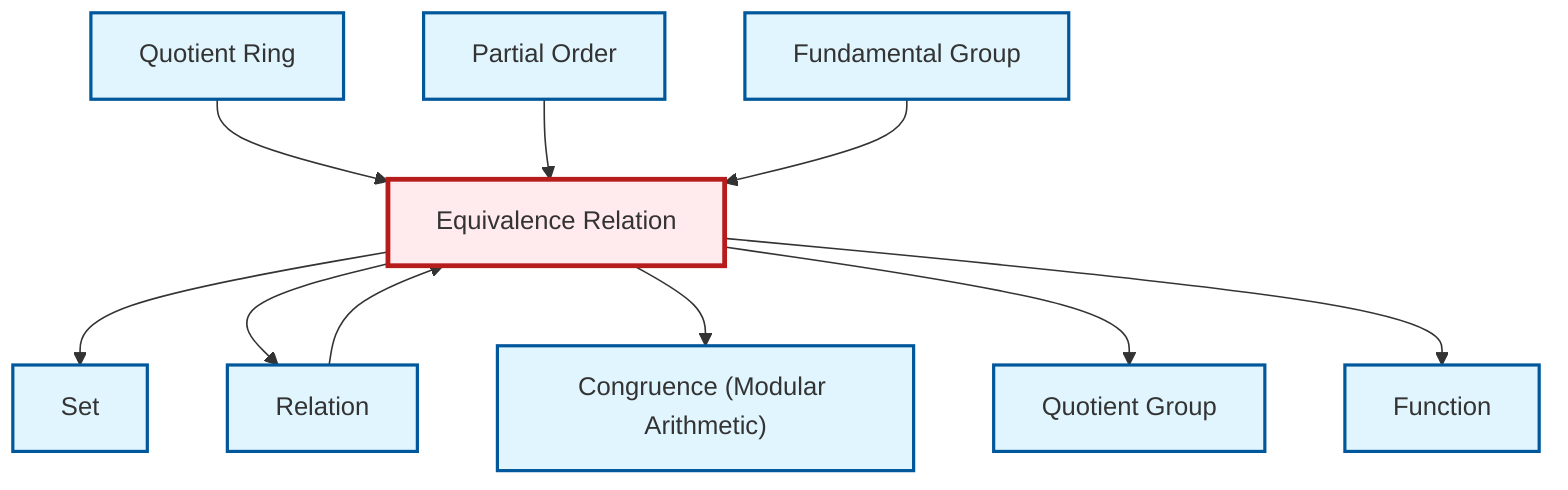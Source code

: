 graph TD
    classDef definition fill:#e1f5fe,stroke:#01579b,stroke-width:2px
    classDef theorem fill:#f3e5f5,stroke:#4a148c,stroke-width:2px
    classDef axiom fill:#fff3e0,stroke:#e65100,stroke-width:2px
    classDef example fill:#e8f5e9,stroke:#1b5e20,stroke-width:2px
    classDef current fill:#ffebee,stroke:#b71c1c,stroke-width:3px
    def-equivalence-relation["Equivalence Relation"]:::definition
    def-relation["Relation"]:::definition
    def-quotient-group["Quotient Group"]:::definition
    def-set["Set"]:::definition
    def-quotient-ring["Quotient Ring"]:::definition
    def-fundamental-group["Fundamental Group"]:::definition
    def-partial-order["Partial Order"]:::definition
    def-congruence["Congruence (Modular Arithmetic)"]:::definition
    def-function["Function"]:::definition
    def-equivalence-relation --> def-set
    def-equivalence-relation --> def-relation
    def-equivalence-relation --> def-congruence
    def-quotient-ring --> def-equivalence-relation
    def-partial-order --> def-equivalence-relation
    def-relation --> def-equivalence-relation
    def-equivalence-relation --> def-quotient-group
    def-fundamental-group --> def-equivalence-relation
    def-equivalence-relation --> def-function
    class def-equivalence-relation current